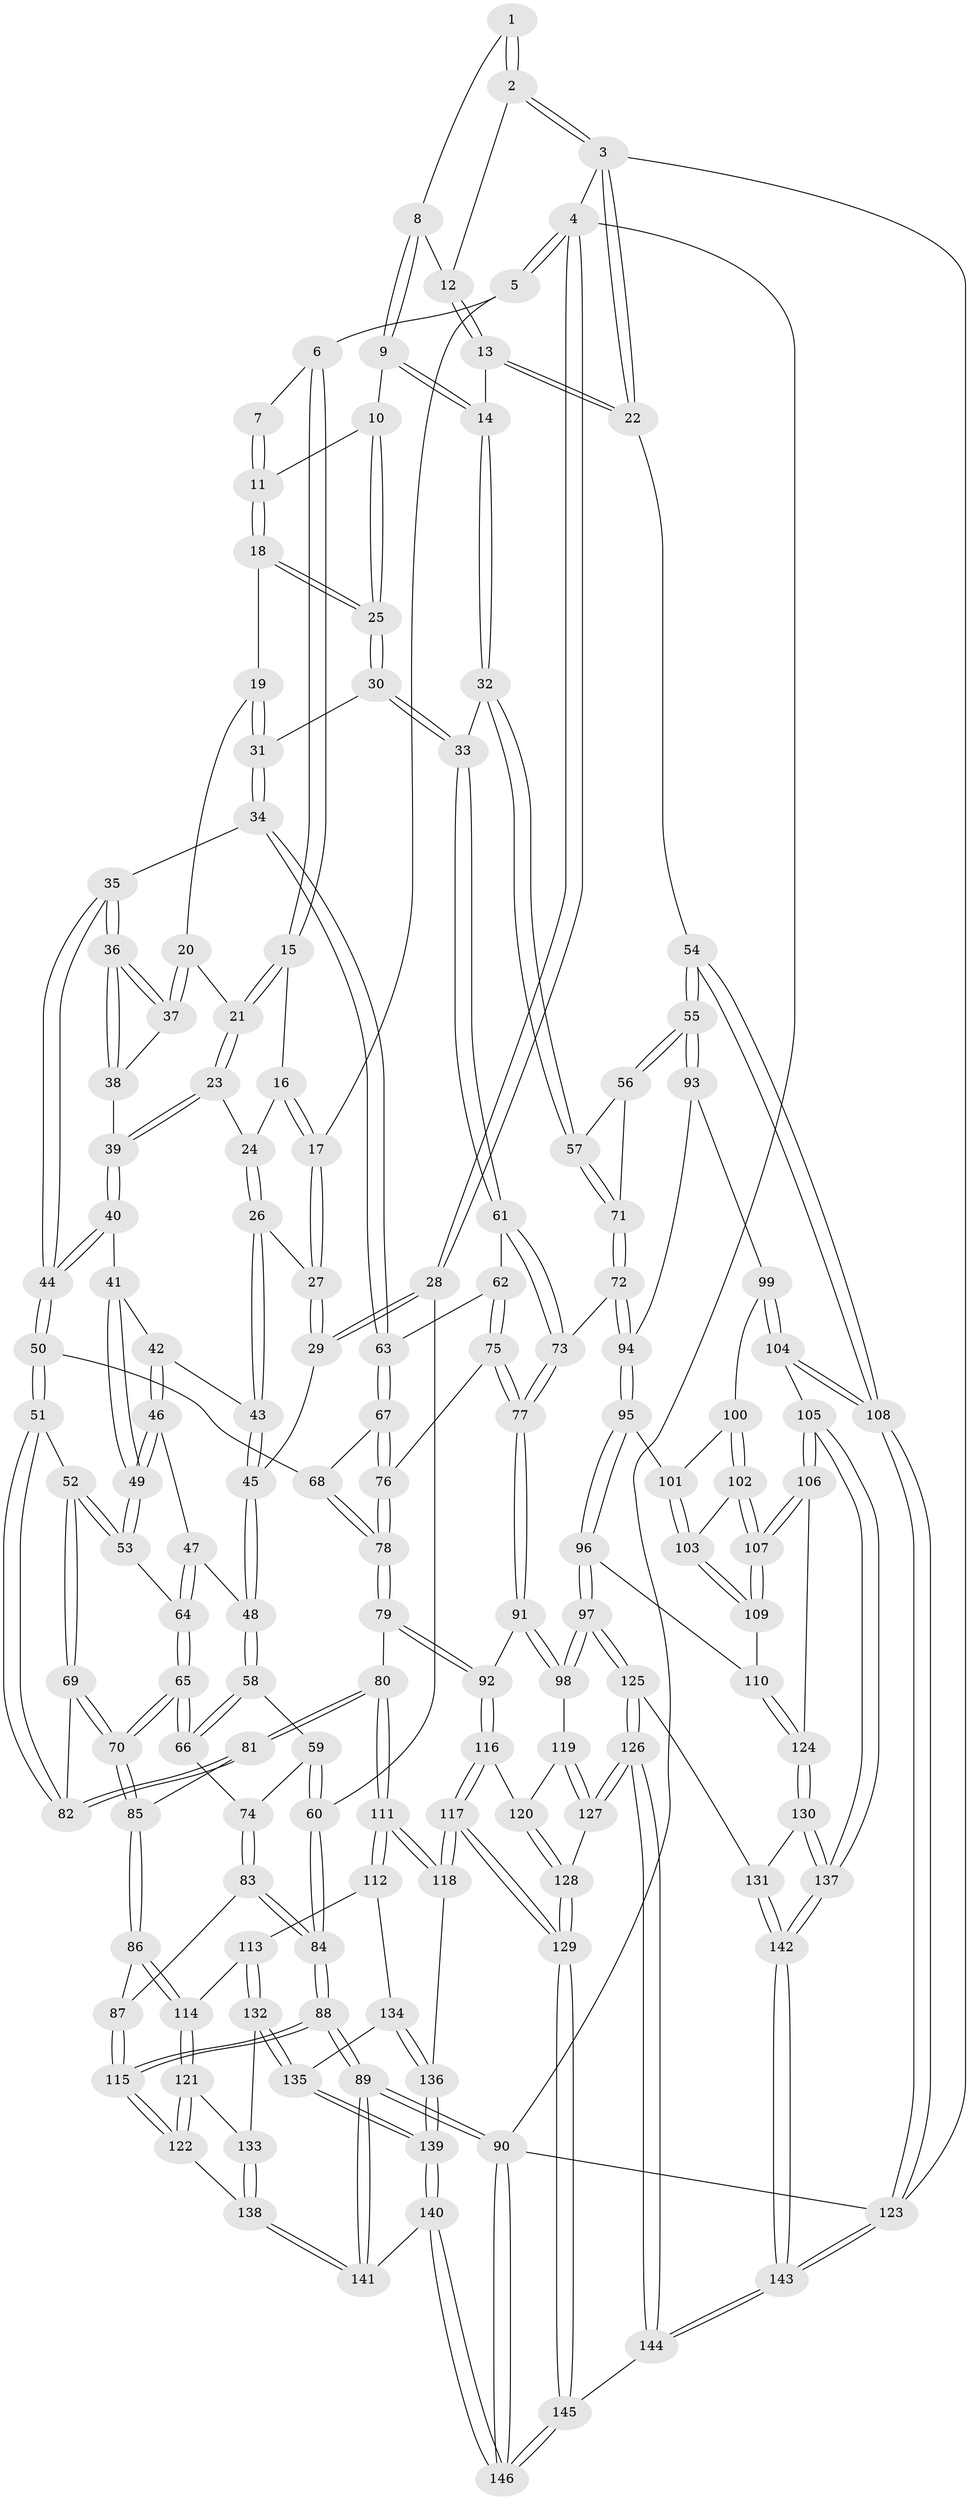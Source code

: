 // Generated by graph-tools (version 1.1) at 2025/11/02/27/25 16:11:54]
// undirected, 146 vertices, 362 edges
graph export_dot {
graph [start="1"]
  node [color=gray90,style=filled];
  1 [pos="+0.7413327545439534+0"];
  2 [pos="+1+0"];
  3 [pos="+1+0"];
  4 [pos="+0+0"];
  5 [pos="+0.1356581908542864+0"];
  6 [pos="+0.3573814162264966+0"];
  7 [pos="+0.6202937576939153+0"];
  8 [pos="+0.8889936168504107+0.07768576769423781"];
  9 [pos="+0.8762409725275571+0.1493375289361034"];
  10 [pos="+0.7998361546078381+0.13256294122466297"];
  11 [pos="+0.6604939101538854+0.036299349527339625"];
  12 [pos="+0.9715914163989406+0.0009640459545106812"];
  13 [pos="+0.9918943764201483+0.23207147950264317"];
  14 [pos="+0.954229303314213+0.2328791724901897"];
  15 [pos="+0.35209574828358153+0.05460682739920347"];
  16 [pos="+0.17584762581616506+0.1490943186500416"];
  17 [pos="+0.10888044158639722+0.15040312817481846"];
  18 [pos="+0.6237887428803912+0.13722004020360726"];
  19 [pos="+0.6196901955968123+0.1443657827807552"];
  20 [pos="+0.6052483646745108+0.15731646750915568"];
  21 [pos="+0.3641707302457026+0.1236396786915464"];
  22 [pos="+1+0.2633252449562516"];
  23 [pos="+0.3632512457700156+0.13997302336709186"];
  24 [pos="+0.22815006427400675+0.19353339454389934"];
  25 [pos="+0.7474429256617097+0.22952393555595804"];
  26 [pos="+0.18891595537482184+0.2724301267013332"];
  27 [pos="+0.10356334254577618+0.15902174540152927"];
  28 [pos="+0+0.2570649817254651"];
  29 [pos="+0+0.23302512073356507"];
  30 [pos="+0.7467403105558648+0.33058528558700295"];
  31 [pos="+0.7215192607217165+0.3278310880883386"];
  32 [pos="+0.838538704872018+0.348370955875471"];
  33 [pos="+0.7694307855504858+0.34258558932354605"];
  34 [pos="+0.5950844632446154+0.35888196835147756"];
  35 [pos="+0.5756396566644163+0.34962149635347817"];
  36 [pos="+0.5721392047949349+0.32152432822696786"];
  37 [pos="+0.5743022025426726+0.21054443483369328"];
  38 [pos="+0.4355764473801172+0.22064520969992255"];
  39 [pos="+0.3765543550879049+0.21474675736321636"];
  40 [pos="+0.37111821251634974+0.23806130175515583"];
  41 [pos="+0.3400684697834086+0.26191134852180553"];
  42 [pos="+0.26381577095140013+0.28129248134635493"];
  43 [pos="+0.19005830290929046+0.2767630610720145"];
  44 [pos="+0.463975069592036+0.38451022209623376"];
  45 [pos="+0.14920981411183953+0.33974003354599613"];
  46 [pos="+0.2576608339790694+0.36409379325198915"];
  47 [pos="+0.1646452424744619+0.371073119990727"];
  48 [pos="+0.1506914913032201+0.35919743146470734"];
  49 [pos="+0.30564828706487895+0.39773377942363586"];
  50 [pos="+0.43899558839776687+0.4338134191005487"];
  51 [pos="+0.4274299488410094+0.4408383536222602"];
  52 [pos="+0.32250601278921426+0.4235751700296201"];
  53 [pos="+0.3058807100037659+0.39862207829531476"];
  54 [pos="+1+0.5190449295414562"];
  55 [pos="+1+0.5234815162040697"];
  56 [pos="+0.9653313063202595+0.4481036107600589"];
  57 [pos="+0.8471749823046083+0.3735396784128443"];
  58 [pos="+0.101004494233078+0.4031394647628719"];
  59 [pos="+0+0.3898208472645778"];
  60 [pos="+0+0.2973538829063552"];
  61 [pos="+0.7208968638190929+0.4579117730024459"];
  62 [pos="+0.656089895682989+0.4660149023963246"];
  63 [pos="+0.6017143023650551+0.3875691429043647"];
  64 [pos="+0.19557771226422674+0.4222127718746153"];
  65 [pos="+0.21011175627938775+0.4996113404694341"];
  66 [pos="+0.09518451938793533+0.4819963241192294"];
  67 [pos="+0.5715720978735639+0.4893237249253779"];
  68 [pos="+0.49073821763137676+0.4849781923519482"];
  69 [pos="+0.23840998571190272+0.5344115310581238"];
  70 [pos="+0.23832402947003795+0.5345065650346758"];
  71 [pos="+0.8422553238800713+0.5249070345962047"];
  72 [pos="+0.8386712556395045+0.5559589881830658"];
  73 [pos="+0.7675992722968253+0.564829986776024"];
  74 [pos="+0.06768988088585294+0.5097557945004634"];
  75 [pos="+0.6364947238510892+0.5438529697333411"];
  76 [pos="+0.5985443404258433+0.5339623869867836"];
  77 [pos="+0.6925825505156203+0.6118139905033692"];
  78 [pos="+0.5177465097039459+0.5765785607797403"];
  79 [pos="+0.4922988448382505+0.6375041704690958"];
  80 [pos="+0.3922202789618794+0.6329623951374215"];
  81 [pos="+0.37910424483889954+0.6192576348078577"];
  82 [pos="+0.4147125168106533+0.47539605452167416"];
  83 [pos="+0.041263738028227304+0.5823842824139353"];
  84 [pos="+0+0.5795980972067222"];
  85 [pos="+0.24274326218165748+0.5883621041623001"];
  86 [pos="+0.1874512596985313+0.6400356431215904"];
  87 [pos="+0.10066889734028471+0.6315467293561773"];
  88 [pos="+0+1"];
  89 [pos="+0+1"];
  90 [pos="+0+1"];
  91 [pos="+0.6836679775554556+0.6378112081133817"];
  92 [pos="+0.5174427150131657+0.6595474901543626"];
  93 [pos="+0.9804055145525692+0.5665098094291954"];
  94 [pos="+0.872962895092585+0.580910105238688"];
  95 [pos="+0.8729132005153232+0.6384185245399966"];
  96 [pos="+0.8257005288272924+0.7411402501344471"];
  97 [pos="+0.7829969984720643+0.7653732536617184"];
  98 [pos="+0.6887140280960482+0.6583281454083713"];
  99 [pos="+0.9598237470870383+0.6896114336578605"];
  100 [pos="+0.946462587643363+0.6885681863228447"];
  101 [pos="+0.9021386722704584+0.664671629902393"];
  102 [pos="+0.9380574986346946+0.7083833766936433"];
  103 [pos="+0.9220630061832387+0.7280891810795757"];
  104 [pos="+1+0.7699007050329254"];
  105 [pos="+1+0.7858029987850499"];
  106 [pos="+1+0.7853438330761087"];
  107 [pos="+0.9941309791183144+0.7805526676004455"];
  108 [pos="+1+0.7695360225969515"];
  109 [pos="+0.9206107815842353+0.7385179831746653"];
  110 [pos="+0.8538573675786424+0.7495072644961438"];
  111 [pos="+0.36797846320892963+0.7604333316685749"];
  112 [pos="+0.2859116485811654+0.764757060192541"];
  113 [pos="+0.24091184088560755+0.7531768047190384"];
  114 [pos="+0.20398777658714598+0.7169396398656049"];
  115 [pos="+0+0.8434481205631236"];
  116 [pos="+0.5271459647165209+0.7274007194542087"];
  117 [pos="+0.42688730111573575+0.8391716173860219"];
  118 [pos="+0.4131674483089737+0.8326852735141853"];
  119 [pos="+0.6247824048226217+0.7586233551490026"];
  120 [pos="+0.5691106245996731+0.7590349199248967"];
  121 [pos="+0.13853371350667182+0.7897568034243553"];
  122 [pos="+0.04165186044986049+0.834400384768777"];
  123 [pos="+1+1"];
  124 [pos="+0.9115487510121232+0.8018426844890383"];
  125 [pos="+0.7695409056610453+0.8261973212776158"];
  126 [pos="+0.7368709203167041+0.8613351092082553"];
  127 [pos="+0.6624727202230404+0.8320539786569079"];
  128 [pos="+0.5562707499238425+0.8702671979936435"];
  129 [pos="+0.49795685943444296+0.9305087544102371"];
  130 [pos="+0.8886779877361052+0.8460088591686008"];
  131 [pos="+0.8403809427618089+0.8531236424429948"];
  132 [pos="+0.22309132355577171+0.8384083580891101"];
  133 [pos="+0.1972364665581256+0.8481112215574613"];
  134 [pos="+0.28404301323533165+0.8284994049679781"];
  135 [pos="+0.25972361890433315+0.869862017457242"];
  136 [pos="+0.3608583770965498+0.8624171115891954"];
  137 [pos="+0.9328055997982667+0.8775944940585868"];
  138 [pos="+0.17602165139990564+0.8783668274635008"];
  139 [pos="+0.28422641547264144+0.9214007746960466"];
  140 [pos="+0.26790398885613403+0.970358030183346"];
  141 [pos="+0.18708177217463398+0.9283892546355155"];
  142 [pos="+0.9643005276575912+1"];
  143 [pos="+1+1"];
  144 [pos="+0.7060604524768315+1"];
  145 [pos="+0.5331734903776626+1"];
  146 [pos="+0.33682559129699347+1"];
  1 -- 2;
  1 -- 2;
  1 -- 8;
  2 -- 3;
  2 -- 3;
  2 -- 12;
  3 -- 4;
  3 -- 22;
  3 -- 22;
  3 -- 123;
  4 -- 5;
  4 -- 5;
  4 -- 28;
  4 -- 28;
  4 -- 90;
  5 -- 6;
  5 -- 17;
  6 -- 7;
  6 -- 15;
  6 -- 15;
  7 -- 11;
  7 -- 11;
  8 -- 9;
  8 -- 9;
  8 -- 12;
  9 -- 10;
  9 -- 14;
  9 -- 14;
  10 -- 11;
  10 -- 25;
  10 -- 25;
  11 -- 18;
  11 -- 18;
  12 -- 13;
  12 -- 13;
  13 -- 14;
  13 -- 22;
  13 -- 22;
  14 -- 32;
  14 -- 32;
  15 -- 16;
  15 -- 21;
  15 -- 21;
  16 -- 17;
  16 -- 17;
  16 -- 24;
  17 -- 27;
  17 -- 27;
  18 -- 19;
  18 -- 25;
  18 -- 25;
  19 -- 20;
  19 -- 31;
  19 -- 31;
  20 -- 21;
  20 -- 37;
  20 -- 37;
  21 -- 23;
  21 -- 23;
  22 -- 54;
  23 -- 24;
  23 -- 39;
  23 -- 39;
  24 -- 26;
  24 -- 26;
  25 -- 30;
  25 -- 30;
  26 -- 27;
  26 -- 43;
  26 -- 43;
  27 -- 29;
  27 -- 29;
  28 -- 29;
  28 -- 29;
  28 -- 60;
  29 -- 45;
  30 -- 31;
  30 -- 33;
  30 -- 33;
  31 -- 34;
  31 -- 34;
  32 -- 33;
  32 -- 57;
  32 -- 57;
  33 -- 61;
  33 -- 61;
  34 -- 35;
  34 -- 63;
  34 -- 63;
  35 -- 36;
  35 -- 36;
  35 -- 44;
  35 -- 44;
  36 -- 37;
  36 -- 37;
  36 -- 38;
  36 -- 38;
  37 -- 38;
  38 -- 39;
  39 -- 40;
  39 -- 40;
  40 -- 41;
  40 -- 44;
  40 -- 44;
  41 -- 42;
  41 -- 49;
  41 -- 49;
  42 -- 43;
  42 -- 46;
  42 -- 46;
  43 -- 45;
  43 -- 45;
  44 -- 50;
  44 -- 50;
  45 -- 48;
  45 -- 48;
  46 -- 47;
  46 -- 49;
  46 -- 49;
  47 -- 48;
  47 -- 64;
  47 -- 64;
  48 -- 58;
  48 -- 58;
  49 -- 53;
  49 -- 53;
  50 -- 51;
  50 -- 51;
  50 -- 68;
  51 -- 52;
  51 -- 82;
  51 -- 82;
  52 -- 53;
  52 -- 53;
  52 -- 69;
  52 -- 69;
  53 -- 64;
  54 -- 55;
  54 -- 55;
  54 -- 108;
  54 -- 108;
  55 -- 56;
  55 -- 56;
  55 -- 93;
  55 -- 93;
  56 -- 57;
  56 -- 71;
  57 -- 71;
  57 -- 71;
  58 -- 59;
  58 -- 66;
  58 -- 66;
  59 -- 60;
  59 -- 60;
  59 -- 74;
  60 -- 84;
  60 -- 84;
  61 -- 62;
  61 -- 73;
  61 -- 73;
  62 -- 63;
  62 -- 75;
  62 -- 75;
  63 -- 67;
  63 -- 67;
  64 -- 65;
  64 -- 65;
  65 -- 66;
  65 -- 66;
  65 -- 70;
  65 -- 70;
  66 -- 74;
  67 -- 68;
  67 -- 76;
  67 -- 76;
  68 -- 78;
  68 -- 78;
  69 -- 70;
  69 -- 70;
  69 -- 82;
  70 -- 85;
  70 -- 85;
  71 -- 72;
  71 -- 72;
  72 -- 73;
  72 -- 94;
  72 -- 94;
  73 -- 77;
  73 -- 77;
  74 -- 83;
  74 -- 83;
  75 -- 76;
  75 -- 77;
  75 -- 77;
  76 -- 78;
  76 -- 78;
  77 -- 91;
  77 -- 91;
  78 -- 79;
  78 -- 79;
  79 -- 80;
  79 -- 92;
  79 -- 92;
  80 -- 81;
  80 -- 81;
  80 -- 111;
  80 -- 111;
  81 -- 82;
  81 -- 82;
  81 -- 85;
  83 -- 84;
  83 -- 84;
  83 -- 87;
  84 -- 88;
  84 -- 88;
  85 -- 86;
  85 -- 86;
  86 -- 87;
  86 -- 114;
  86 -- 114;
  87 -- 115;
  87 -- 115;
  88 -- 89;
  88 -- 89;
  88 -- 115;
  88 -- 115;
  89 -- 90;
  89 -- 90;
  89 -- 141;
  89 -- 141;
  90 -- 146;
  90 -- 146;
  90 -- 123;
  91 -- 92;
  91 -- 98;
  91 -- 98;
  92 -- 116;
  92 -- 116;
  93 -- 94;
  93 -- 99;
  94 -- 95;
  94 -- 95;
  95 -- 96;
  95 -- 96;
  95 -- 101;
  96 -- 97;
  96 -- 97;
  96 -- 110;
  97 -- 98;
  97 -- 98;
  97 -- 125;
  97 -- 125;
  98 -- 119;
  99 -- 100;
  99 -- 104;
  99 -- 104;
  100 -- 101;
  100 -- 102;
  100 -- 102;
  101 -- 103;
  101 -- 103;
  102 -- 103;
  102 -- 107;
  102 -- 107;
  103 -- 109;
  103 -- 109;
  104 -- 105;
  104 -- 108;
  104 -- 108;
  105 -- 106;
  105 -- 106;
  105 -- 137;
  105 -- 137;
  106 -- 107;
  106 -- 107;
  106 -- 124;
  107 -- 109;
  107 -- 109;
  108 -- 123;
  108 -- 123;
  109 -- 110;
  110 -- 124;
  110 -- 124;
  111 -- 112;
  111 -- 112;
  111 -- 118;
  111 -- 118;
  112 -- 113;
  112 -- 134;
  113 -- 114;
  113 -- 132;
  113 -- 132;
  114 -- 121;
  114 -- 121;
  115 -- 122;
  115 -- 122;
  116 -- 117;
  116 -- 117;
  116 -- 120;
  117 -- 118;
  117 -- 118;
  117 -- 129;
  117 -- 129;
  118 -- 136;
  119 -- 120;
  119 -- 127;
  119 -- 127;
  120 -- 128;
  120 -- 128;
  121 -- 122;
  121 -- 122;
  121 -- 133;
  122 -- 138;
  123 -- 143;
  123 -- 143;
  124 -- 130;
  124 -- 130;
  125 -- 126;
  125 -- 126;
  125 -- 131;
  126 -- 127;
  126 -- 127;
  126 -- 144;
  126 -- 144;
  127 -- 128;
  128 -- 129;
  128 -- 129;
  129 -- 145;
  129 -- 145;
  130 -- 131;
  130 -- 137;
  130 -- 137;
  131 -- 142;
  131 -- 142;
  132 -- 133;
  132 -- 135;
  132 -- 135;
  133 -- 138;
  133 -- 138;
  134 -- 135;
  134 -- 136;
  134 -- 136;
  135 -- 139;
  135 -- 139;
  136 -- 139;
  136 -- 139;
  137 -- 142;
  137 -- 142;
  138 -- 141;
  138 -- 141;
  139 -- 140;
  139 -- 140;
  140 -- 141;
  140 -- 146;
  140 -- 146;
  142 -- 143;
  142 -- 143;
  143 -- 144;
  143 -- 144;
  144 -- 145;
  145 -- 146;
  145 -- 146;
}
